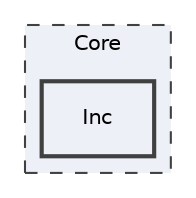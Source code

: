 digraph "Core/Inc"
{
 // LATEX_PDF_SIZE
  edge [fontname="Helvetica",fontsize="10",labelfontname="Helvetica",labelfontsize="10"];
  node [fontname="Helvetica",fontsize="10",shape=record];
  compound=true
  subgraph clusterdir_c6310732a22f63c0c2fc5595561e68f1 {
    graph [ bgcolor="#edf0f7", pencolor="grey25", style="filled,dashed,", label="Core", fontname="Helvetica", fontsize="10", URL="dir_c6310732a22f63c0c2fc5595561e68f1.html"]
  dir_e2489e887f17afa3cbc07a4ec152cdd2 [shape=box, label="Inc", style="filled,bold,", fillcolor="#edf0f7", color="grey25", URL="dir_e2489e887f17afa3cbc07a4ec152cdd2.html"];
  }
}
